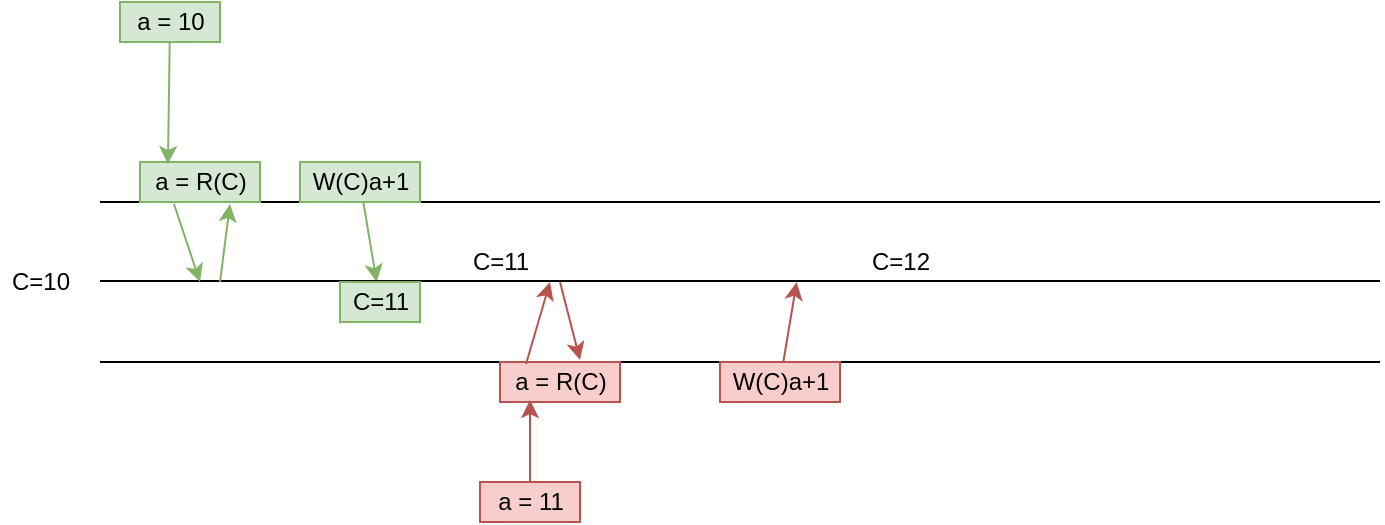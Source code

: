 <mxfile version="15.4.0" type="device" pages="9"><diagram name="serial" id="8IX5G_8DBPJGA0DXuc4j"><mxGraphModel dx="1106" dy="807" grid="1" gridSize="10" guides="1" tooltips="1" connect="1" arrows="1" fold="1" page="1" pageScale="1" pageWidth="850" pageHeight="1100" math="0" shadow="0"><root><mxCell id="twQyC3xHqUiQGVu8jhqt-0"/><mxCell id="twQyC3xHqUiQGVu8jhqt-1" parent="twQyC3xHqUiQGVu8jhqt-0"/><mxCell id="twQyC3xHqUiQGVu8jhqt-2" value="" style="endArrow=none;html=1;" parent="twQyC3xHqUiQGVu8jhqt-1" edge="1"><mxGeometry width="50" height="50" relative="1" as="geometry"><mxPoint x="80" y="160" as="sourcePoint"/><mxPoint x="720" y="160" as="targetPoint"/></mxGeometry></mxCell><mxCell id="twQyC3xHqUiQGVu8jhqt-3" value="" style="endArrow=none;html=1;" parent="twQyC3xHqUiQGVu8jhqt-1" edge="1"><mxGeometry width="50" height="50" relative="1" as="geometry"><mxPoint x="80" y="240" as="sourcePoint"/><mxPoint x="720" y="240" as="targetPoint"/></mxGeometry></mxCell><mxCell id="twQyC3xHqUiQGVu8jhqt-4" value="a = R(C)" style="text;html=1;align=center;verticalAlign=middle;resizable=0;points=[];autosize=1;strokeColor=#82b366;fillColor=#d5e8d4;" parent="twQyC3xHqUiQGVu8jhqt-1" vertex="1"><mxGeometry x="100" y="140" width="60" height="20" as="geometry"/></mxCell><mxCell id="twQyC3xHqUiQGVu8jhqt-5" value="a = R(C)" style="text;html=1;align=center;verticalAlign=middle;resizable=0;points=[];autosize=1;strokeColor=#b85450;fillColor=#f8cecc;" parent="twQyC3xHqUiQGVu8jhqt-1" vertex="1"><mxGeometry x="280" y="240" width="60" height="20" as="geometry"/></mxCell><mxCell id="twQyC3xHqUiQGVu8jhqt-6" style="edgeStyle=none;rounded=0;orthogonalLoop=1;jettySize=auto;html=1;fillColor=#d5e8d4;strokeColor=#82b366;" parent="twQyC3xHqUiQGVu8jhqt-1" source="twQyC3xHqUiQGVu8jhqt-7" target="twQyC3xHqUiQGVu8jhqt-14" edge="1"><mxGeometry relative="1" as="geometry"/></mxCell><mxCell id="twQyC3xHqUiQGVu8jhqt-7" value="W(C)a+1" style="text;html=1;align=center;verticalAlign=middle;resizable=0;points=[];autosize=1;strokeColor=#82b366;fillColor=#d5e8d4;" parent="twQyC3xHqUiQGVu8jhqt-1" vertex="1"><mxGeometry x="180" y="140" width="60" height="20" as="geometry"/></mxCell><mxCell id="twQyC3xHqUiQGVu8jhqt-8" style="edgeStyle=none;rounded=0;orthogonalLoop=1;jettySize=auto;html=1;entryX=0.233;entryY=0.05;entryDx=0;entryDy=0;entryPerimeter=0;fillColor=#d5e8d4;strokeColor=#82b366;" parent="twQyC3xHqUiQGVu8jhqt-1" source="twQyC3xHqUiQGVu8jhqt-9" target="twQyC3xHqUiQGVu8jhqt-4" edge="1"><mxGeometry relative="1" as="geometry"/></mxCell><mxCell id="twQyC3xHqUiQGVu8jhqt-9" value="a = 10" style="text;html=1;align=center;verticalAlign=middle;resizable=0;points=[];autosize=1;strokeColor=#82b366;fillColor=#d5e8d4;" parent="twQyC3xHqUiQGVu8jhqt-1" vertex="1"><mxGeometry x="90" y="60" width="50" height="20" as="geometry"/></mxCell><mxCell id="twQyC3xHqUiQGVu8jhqt-10" style="rounded=0;orthogonalLoop=1;jettySize=auto;html=1;entryX=0.25;entryY=0.95;entryDx=0;entryDy=0;entryPerimeter=0;fillColor=#f8cecc;strokeColor=#b85450;" parent="twQyC3xHqUiQGVu8jhqt-1" source="twQyC3xHqUiQGVu8jhqt-11" target="twQyC3xHqUiQGVu8jhqt-5" edge="1"><mxGeometry relative="1" as="geometry"/></mxCell><mxCell id="twQyC3xHqUiQGVu8jhqt-11" value="a = 11" style="text;html=1;align=center;verticalAlign=middle;resizable=0;points=[];autosize=1;strokeColor=#b85450;fillColor=#f8cecc;" parent="twQyC3xHqUiQGVu8jhqt-1" vertex="1"><mxGeometry x="270" y="300" width="50" height="20" as="geometry"/></mxCell><mxCell id="twQyC3xHqUiQGVu8jhqt-12" value="C=10" style="text;html=1;align=center;verticalAlign=middle;resizable=0;points=[];autosize=1;strokeColor=none;" parent="twQyC3xHqUiQGVu8jhqt-1" vertex="1"><mxGeometry x="30" y="190" width="40" height="20" as="geometry"/></mxCell><mxCell id="twQyC3xHqUiQGVu8jhqt-13" value="" style="endArrow=none;html=1;" parent="twQyC3xHqUiQGVu8jhqt-1" edge="1"><mxGeometry width="50" height="50" relative="1" as="geometry"><mxPoint x="80" y="199.5" as="sourcePoint"/><mxPoint x="720" y="199.5" as="targetPoint"/></mxGeometry></mxCell><mxCell id="twQyC3xHqUiQGVu8jhqt-14" value="C=11" style="text;html=1;align=center;verticalAlign=middle;resizable=0;points=[];autosize=1;strokeColor=#82b366;fillColor=#d5e8d4;" parent="twQyC3xHqUiQGVu8jhqt-1" vertex="1"><mxGeometry x="200" y="200" width="40" height="20" as="geometry"/></mxCell><mxCell id="twQyC3xHqUiQGVu8jhqt-15" style="edgeStyle=none;rounded=0;orthogonalLoop=1;jettySize=auto;html=1;fillColor=#f8cecc;strokeColor=#b85450;" parent="twQyC3xHqUiQGVu8jhqt-1" source="twQyC3xHqUiQGVu8jhqt-16" edge="1"><mxGeometry relative="1" as="geometry"><mxPoint x="428.333" y="200" as="targetPoint"/></mxGeometry></mxCell><mxCell id="twQyC3xHqUiQGVu8jhqt-16" value="W(C)a+1" style="text;html=1;align=center;verticalAlign=middle;resizable=0;points=[];autosize=1;strokeColor=#b85450;fillColor=#f8cecc;" parent="twQyC3xHqUiQGVu8jhqt-1" vertex="1"><mxGeometry x="390" y="240" width="60" height="20" as="geometry"/></mxCell><mxCell id="twQyC3xHqUiQGVu8jhqt-17" value="C=11" style="text;html=1;align=center;verticalAlign=middle;resizable=0;points=[];autosize=1;strokeColor=none;" parent="twQyC3xHqUiQGVu8jhqt-1" vertex="1"><mxGeometry x="260" y="180" width="40" height="20" as="geometry"/></mxCell><mxCell id="twQyC3xHqUiQGVu8jhqt-18" value="C=12" style="text;html=1;align=center;verticalAlign=middle;resizable=0;points=[];autosize=1;strokeColor=none;" parent="twQyC3xHqUiQGVu8jhqt-1" vertex="1"><mxGeometry x="460" y="180" width="40" height="20" as="geometry"/></mxCell><mxCell id="twQyC3xHqUiQGVu8jhqt-19" value="" style="endArrow=classic;html=1;exitX=0.283;exitY=1.05;exitDx=0;exitDy=0;exitPerimeter=0;fillColor=#d5e8d4;strokeColor=#82b366;" parent="twQyC3xHqUiQGVu8jhqt-1" source="twQyC3xHqUiQGVu8jhqt-4" edge="1"><mxGeometry width="50" height="50" relative="1" as="geometry"><mxPoint x="400" y="440" as="sourcePoint"/><mxPoint x="130" y="200" as="targetPoint"/></mxGeometry></mxCell><mxCell id="twQyC3xHqUiQGVu8jhqt-20" value="" style="endArrow=classic;html=1;entryX=0.75;entryY=1.05;entryDx=0;entryDy=0;entryPerimeter=0;fillColor=#d5e8d4;strokeColor=#82b366;" parent="twQyC3xHqUiQGVu8jhqt-1" target="twQyC3xHqUiQGVu8jhqt-4" edge="1"><mxGeometry width="50" height="50" relative="1" as="geometry"><mxPoint x="140" y="200" as="sourcePoint"/><mxPoint x="140" y="210" as="targetPoint"/></mxGeometry></mxCell><mxCell id="twQyC3xHqUiQGVu8jhqt-21" value="" style="endArrow=classic;html=1;exitX=0.217;exitY=0.05;exitDx=0;exitDy=0;exitPerimeter=0;fillColor=#f8cecc;strokeColor=#b85450;" parent="twQyC3xHqUiQGVu8jhqt-1" source="twQyC3xHqUiQGVu8jhqt-5" edge="1"><mxGeometry width="50" height="50" relative="1" as="geometry"><mxPoint x="300" y="210" as="sourcePoint"/><mxPoint x="305" y="200" as="targetPoint"/></mxGeometry></mxCell><mxCell id="twQyC3xHqUiQGVu8jhqt-22" value="" style="endArrow=classic;html=1;entryX=0.667;entryY=-0.05;entryDx=0;entryDy=0;entryPerimeter=0;fillColor=#f8cecc;strokeColor=#b85450;" parent="twQyC3xHqUiQGVu8jhqt-1" target="twQyC3xHqUiQGVu8jhqt-5" edge="1"><mxGeometry width="50" height="50" relative="1" as="geometry"><mxPoint x="310" y="200" as="sourcePoint"/><mxPoint x="290" y="210" as="targetPoint"/></mxGeometry></mxCell></root></mxGraphModel></diagram><diagram id="3nvxcign3vnGnxMe1xkc" name="concorrente"><mxGraphModel dx="1106" dy="807" grid="1" gridSize="10" guides="1" tooltips="1" connect="1" arrows="1" fold="1" page="1" pageScale="1" pageWidth="850" pageHeight="1100" math="0" shadow="0"><root><mxCell id="0"/><mxCell id="1" parent="0"/><mxCell id="9evTFpPm8Xc7Hos436QY-1" value="" style="endArrow=none;html=1;" parent="1" edge="1"><mxGeometry width="50" height="50" relative="1" as="geometry"><mxPoint x="80" y="160" as="sourcePoint"/><mxPoint x="720" y="160" as="targetPoint"/></mxGeometry></mxCell><mxCell id="9evTFpPm8Xc7Hos436QY-2" value="" style="endArrow=none;html=1;" parent="1" edge="1"><mxGeometry width="50" height="50" relative="1" as="geometry"><mxPoint x="80" y="240" as="sourcePoint"/><mxPoint x="720" y="240" as="targetPoint"/></mxGeometry></mxCell><mxCell id="9evTFpPm8Xc7Hos436QY-3" value="a = R(C)" style="text;html=1;align=center;verticalAlign=middle;resizable=0;points=[];autosize=1;strokeColor=#82b366;fillColor=#d5e8d4;" parent="1" vertex="1"><mxGeometry x="100" y="140" width="60" height="20" as="geometry"/></mxCell><mxCell id="9evTFpPm8Xc7Hos436QY-5" value="a = R(C)" style="text;html=1;align=center;verticalAlign=middle;resizable=0;points=[];autosize=1;strokeColor=#b85450;fillColor=#f8cecc;" parent="1" vertex="1"><mxGeometry x="130" y="240" width="60" height="20" as="geometry"/></mxCell><mxCell id="9evTFpPm8Xc7Hos436QY-20" style="edgeStyle=none;rounded=0;orthogonalLoop=1;jettySize=auto;html=1;fillColor=#d5e8d4;strokeColor=#82b366;" parent="1" source="9evTFpPm8Xc7Hos436QY-6" target="9evTFpPm8Xc7Hos436QY-13" edge="1"><mxGeometry relative="1" as="geometry"/></mxCell><mxCell id="9evTFpPm8Xc7Hos436QY-6" value="W(C)a+1" style="text;html=1;align=center;verticalAlign=middle;resizable=0;points=[];autosize=1;strokeColor=#82b366;fillColor=#d5e8d4;" parent="1" vertex="1"><mxGeometry x="180" y="140" width="60" height="20" as="geometry"/></mxCell><mxCell id="9evTFpPm8Xc7Hos436QY-25" style="edgeStyle=none;rounded=0;orthogonalLoop=1;jettySize=auto;html=1;entryX=0.233;entryY=0.05;entryDx=0;entryDy=0;entryPerimeter=0;fillColor=#d5e8d4;strokeColor=#82b366;" parent="1" source="9evTFpPm8Xc7Hos436QY-8" target="9evTFpPm8Xc7Hos436QY-3" edge="1"><mxGeometry relative="1" as="geometry"/></mxCell><mxCell id="9evTFpPm8Xc7Hos436QY-8" value="a = 10" style="text;html=1;align=center;verticalAlign=middle;resizable=0;points=[];autosize=1;strokeColor=#82b366;fillColor=#d5e8d4;" parent="1" vertex="1"><mxGeometry x="90" y="60" width="50" height="20" as="geometry"/></mxCell><mxCell id="9evTFpPm8Xc7Hos436QY-10" style="rounded=0;orthogonalLoop=1;jettySize=auto;html=1;entryX=0.25;entryY=0.95;entryDx=0;entryDy=0;entryPerimeter=0;fillColor=#f8cecc;strokeColor=#b85450;" parent="1" source="9evTFpPm8Xc7Hos436QY-9" target="9evTFpPm8Xc7Hos436QY-5" edge="1"><mxGeometry relative="1" as="geometry"/></mxCell><mxCell id="9evTFpPm8Xc7Hos436QY-9" value="a = 10" style="text;html=1;align=center;verticalAlign=middle;resizable=0;points=[];autosize=1;strokeColor=#b85450;fillColor=#f8cecc;" parent="1" vertex="1"><mxGeometry x="120" y="300" width="50" height="20" as="geometry"/></mxCell><mxCell id="9evTFpPm8Xc7Hos436QY-11" value="C=10" style="text;html=1;align=center;verticalAlign=middle;resizable=0;points=[];autosize=1;strokeColor=none;" parent="1" vertex="1"><mxGeometry x="30" y="190" width="40" height="20" as="geometry"/></mxCell><mxCell id="9evTFpPm8Xc7Hos436QY-12" value="" style="endArrow=none;html=1;" parent="1" edge="1"><mxGeometry width="50" height="50" relative="1" as="geometry"><mxPoint x="80" y="199.5" as="sourcePoint"/><mxPoint x="720" y="199.5" as="targetPoint"/></mxGeometry></mxCell><mxCell id="9evTFpPm8Xc7Hos436QY-13" value="C=11" style="text;html=1;align=center;verticalAlign=middle;resizable=0;points=[];autosize=1;strokeColor=#b85450;fillColor=#f8cecc;" parent="1" vertex="1"><mxGeometry x="200" y="200" width="40" height="20" as="geometry"/></mxCell><mxCell id="9evTFpPm8Xc7Hos436QY-21" style="edgeStyle=none;rounded=0;orthogonalLoop=1;jettySize=auto;html=1;fillColor=#f8cecc;strokeColor=#b85450;" parent="1" source="9evTFpPm8Xc7Hos436QY-14" target="9evTFpPm8Xc7Hos436QY-15" edge="1"><mxGeometry relative="1" as="geometry"/></mxCell><mxCell id="9evTFpPm8Xc7Hos436QY-14" value="W(C)a+1" style="text;html=1;align=center;verticalAlign=middle;resizable=0;points=[];autosize=1;strokeColor=#b85450;fillColor=#f8cecc;" parent="1" vertex="1"><mxGeometry x="240" y="240" width="60" height="20" as="geometry"/></mxCell><mxCell id="9evTFpPm8Xc7Hos436QY-15" value="C=11" style="text;html=1;align=center;verticalAlign=middle;resizable=0;points=[];autosize=1;strokeColor=#b85450;fillColor=#f8cecc;" parent="1" vertex="1"><mxGeometry x="260" y="180" width="40" height="20" as="geometry"/></mxCell><mxCell id="9evTFpPm8Xc7Hos436QY-16" value="C=11" style="text;html=1;align=center;verticalAlign=middle;resizable=0;points=[];autosize=1;strokeColor=none;" parent="1" vertex="1"><mxGeometry x="385" y="180" width="40" height="20" as="geometry"/></mxCell><mxCell id="9evTFpPm8Xc7Hos436QY-17" value="" style="endArrow=classic;html=1;exitX=0.283;exitY=1.05;exitDx=0;exitDy=0;exitPerimeter=0;fillColor=#d5e8d4;strokeColor=#82b366;" parent="1" source="9evTFpPm8Xc7Hos436QY-3" edge="1"><mxGeometry width="50" height="50" relative="1" as="geometry"><mxPoint x="400" y="440" as="sourcePoint"/><mxPoint x="130" y="200" as="targetPoint"/></mxGeometry></mxCell><mxCell id="9evTFpPm8Xc7Hos436QY-18" value="" style="endArrow=classic;html=1;entryX=0.75;entryY=1.05;entryDx=0;entryDy=0;entryPerimeter=0;fillColor=#d5e8d4;strokeColor=#82b366;" parent="1" target="9evTFpPm8Xc7Hos436QY-3" edge="1"><mxGeometry width="50" height="50" relative="1" as="geometry"><mxPoint x="140" y="200" as="sourcePoint"/><mxPoint x="140" y="210" as="targetPoint"/></mxGeometry></mxCell><mxCell id="9evTFpPm8Xc7Hos436QY-22" value="" style="endArrow=classic;html=1;exitX=0.217;exitY=0.05;exitDx=0;exitDy=0;exitPerimeter=0;fillColor=#f8cecc;strokeColor=#b85450;" parent="1" source="9evTFpPm8Xc7Hos436QY-5" edge="1"><mxGeometry width="50" height="50" relative="1" as="geometry"><mxPoint x="150" y="210" as="sourcePoint"/><mxPoint x="155" y="200" as="targetPoint"/></mxGeometry></mxCell><mxCell id="9evTFpPm8Xc7Hos436QY-23" value="" style="endArrow=classic;html=1;entryX=0.667;entryY=-0.05;entryDx=0;entryDy=0;entryPerimeter=0;fillColor=#f8cecc;strokeColor=#b85450;" parent="1" target="9evTFpPm8Xc7Hos436QY-5" edge="1"><mxGeometry width="50" height="50" relative="1" as="geometry"><mxPoint x="160" y="200" as="sourcePoint"/><mxPoint x="140" y="210" as="targetPoint"/></mxGeometry></mxCell></root></mxGraphModel></diagram><diagram id="0Z5v36ycIcstiojCOWSC" name="suspended"><mxGraphModel dx="1106" dy="807" grid="1" gridSize="10" guides="1" tooltips="1" connect="1" arrows="1" fold="1" page="1" pageScale="1" pageWidth="850" pageHeight="1100" math="0" shadow="0"><root><mxCell id="EbIkIAvtbHsBRZmodGkU-0"/><mxCell id="EbIkIAvtbHsBRZmodGkU-1" parent="EbIkIAvtbHsBRZmodGkU-0"/><mxCell id="CQElJOLWbvMdotL21qcS-0" value="" style="endArrow=none;html=1;" parent="EbIkIAvtbHsBRZmodGkU-1" edge="1"><mxGeometry width="50" height="50" relative="1" as="geometry"><mxPoint x="90" y="189.5" as="sourcePoint"/><mxPoint x="360" y="190" as="targetPoint"/></mxGeometry></mxCell><mxCell id="CQElJOLWbvMdotL21qcS-1" value="T2" style="text;html=1;align=center;verticalAlign=middle;resizable=0;points=[];autosize=1;strokeColor=none;" parent="EbIkIAvtbHsBRZmodGkU-1" vertex="1"><mxGeometry x="50" y="180" width="30" height="20" as="geometry"/></mxCell><mxCell id="CQElJOLWbvMdotL21qcS-2" value="W(b)v" style="text;html=1;align=center;verticalAlign=middle;resizable=0;points=[];autosize=1;strokeColor=none;" parent="EbIkIAvtbHsBRZmodGkU-1" vertex="1"><mxGeometry x="140" y="190" width="50" height="20" as="geometry"/></mxCell><mxCell id="CQElJOLWbvMdotL21qcS-3" value="" style="endArrow=none;html=1;" parent="EbIkIAvtbHsBRZmodGkU-1" edge="1"><mxGeometry width="50" height="50" relative="1" as="geometry"><mxPoint x="120" y="140" as="sourcePoint"/><mxPoint x="220" y="140" as="targetPoint"/></mxGeometry></mxCell><mxCell id="CQElJOLWbvMdotL21qcS-4" value="T1" style="text;html=1;align=center;verticalAlign=middle;resizable=0;points=[];autosize=1;strokeColor=none;" parent="EbIkIAvtbHsBRZmodGkU-1" vertex="1"><mxGeometry x="50" y="130" width="30" height="20" as="geometry"/></mxCell><mxCell id="CQElJOLWbvMdotL21qcS-5" value="R(b)v" style="text;html=1;align=center;verticalAlign=middle;resizable=0;points=[];autosize=1;strokeColor=none;" parent="EbIkIAvtbHsBRZmodGkU-1" vertex="1"><mxGeometry x="180" y="120" width="40" height="20" as="geometry"/></mxCell><mxCell id="CQElJOLWbvMdotL21qcS-7" value="" style="endArrow=none;html=1;dashed=1;" parent="EbIkIAvtbHsBRZmodGkU-1" edge="1"><mxGeometry width="50" height="50" relative="1" as="geometry"><mxPoint x="220" y="139.5" as="sourcePoint"/><mxPoint x="360" y="140" as="targetPoint"/></mxGeometry></mxCell><mxCell id="CQElJOLWbvMdotL21qcS-8" value="" style="endArrow=none;html=1;" parent="EbIkIAvtbHsBRZmodGkU-1" edge="1"><mxGeometry width="50" height="50" relative="1" as="geometry"><mxPoint x="360" y="139.5" as="sourcePoint"/><mxPoint x="490" y="140" as="targetPoint"/></mxGeometry></mxCell><mxCell id="CQElJOLWbvMdotL21qcS-10" style="rounded=0;orthogonalLoop=1;jettySize=auto;html=1;" parent="EbIkIAvtbHsBRZmodGkU-1" source="CQElJOLWbvMdotL21qcS-9" edge="1"><mxGeometry relative="1" as="geometry"><mxPoint x="220" y="140" as="targetPoint"/></mxGeometry></mxCell><mxCell id="CQElJOLWbvMdotL21qcS-9" value="Suspend" style="text;html=1;align=center;verticalAlign=middle;resizable=0;points=[];autosize=1;strokeColor=none;" parent="EbIkIAvtbHsBRZmodGkU-1" vertex="1"><mxGeometry x="240" y="80" width="60" height="20" as="geometry"/></mxCell><mxCell id="CQElJOLWbvMdotL21qcS-12" style="edgeStyle=none;rounded=0;orthogonalLoop=1;jettySize=auto;html=1;" parent="EbIkIAvtbHsBRZmodGkU-1" source="CQElJOLWbvMdotL21qcS-11" edge="1"><mxGeometry relative="1" as="geometry"><mxPoint x="360" y="190" as="targetPoint"/></mxGeometry></mxCell><mxCell id="CQElJOLWbvMdotL21qcS-11" value="Commit" style="text;html=1;align=center;verticalAlign=middle;resizable=0;points=[];autosize=1;strokeColor=none;" parent="EbIkIAvtbHsBRZmodGkU-1" vertex="1"><mxGeometry x="330" y="220" width="60" height="20" as="geometry"/></mxCell><mxCell id="CQElJOLWbvMdotL21qcS-14" style="edgeStyle=none;rounded=0;orthogonalLoop=1;jettySize=auto;html=1;" parent="EbIkIAvtbHsBRZmodGkU-1" source="CQElJOLWbvMdotL21qcS-13" edge="1"><mxGeometry relative="1" as="geometry"><mxPoint x="361" y="140" as="targetPoint"/></mxGeometry></mxCell><mxCell id="CQElJOLWbvMdotL21qcS-13" value="Resume" style="text;html=1;align=center;verticalAlign=middle;resizable=0;points=[];autosize=1;strokeColor=none;" parent="EbIkIAvtbHsBRZmodGkU-1" vertex="1"><mxGeometry x="331" y="80" width="60" height="20" as="geometry"/></mxCell><mxCell id="CQElJOLWbvMdotL21qcS-16" style="edgeStyle=none;rounded=0;orthogonalLoop=1;jettySize=auto;html=1;" parent="EbIkIAvtbHsBRZmodGkU-1" source="CQElJOLWbvMdotL21qcS-15" edge="1"><mxGeometry relative="1" as="geometry"><mxPoint x="480" y="140" as="targetPoint"/></mxGeometry></mxCell><mxCell id="CQElJOLWbvMdotL21qcS-15" value="Commit" style="text;html=1;align=center;verticalAlign=middle;resizable=0;points=[];autosize=1;strokeColor=none;" parent="EbIkIAvtbHsBRZmodGkU-1" vertex="1"><mxGeometry x="440" y="80" width="60" height="20" as="geometry"/></mxCell><mxCell id="CQElJOLWbvMdotL21qcS-17" value="" style="endArrow=none;html=1;" parent="EbIkIAvtbHsBRZmodGkU-1" edge="1"><mxGeometry width="50" height="50" relative="1" as="geometry"><mxPoint x="90" y="429.5" as="sourcePoint"/><mxPoint x="360" y="430" as="targetPoint"/></mxGeometry></mxCell><mxCell id="CQElJOLWbvMdotL21qcS-18" value="T2" style="text;html=1;align=center;verticalAlign=middle;resizable=0;points=[];autosize=1;strokeColor=none;" parent="EbIkIAvtbHsBRZmodGkU-1" vertex="1"><mxGeometry x="50" y="420" width="30" height="20" as="geometry"/></mxCell><mxCell id="CQElJOLWbvMdotL21qcS-19" value="W(b)v" style="text;html=1;align=center;verticalAlign=middle;resizable=0;points=[];autosize=1;strokeColor=none;" parent="EbIkIAvtbHsBRZmodGkU-1" vertex="1"><mxGeometry x="140" y="430" width="50" height="20" as="geometry"/></mxCell><mxCell id="CQElJOLWbvMdotL21qcS-20" value="" style="endArrow=none;html=1;" parent="EbIkIAvtbHsBRZmodGkU-1" edge="1"><mxGeometry width="50" height="50" relative="1" as="geometry"><mxPoint x="120" y="380" as="sourcePoint"/><mxPoint x="220" y="380" as="targetPoint"/></mxGeometry></mxCell><mxCell id="CQElJOLWbvMdotL21qcS-21" value="T1" style="text;html=1;align=center;verticalAlign=middle;resizable=0;points=[];autosize=1;strokeColor=none;" parent="EbIkIAvtbHsBRZmodGkU-1" vertex="1"><mxGeometry x="50" y="370" width="30" height="20" as="geometry"/></mxCell><mxCell id="CQElJOLWbvMdotL21qcS-22" value="R(b)v" style="text;html=1;align=center;verticalAlign=middle;resizable=0;points=[];autosize=1;strokeColor=none;" parent="EbIkIAvtbHsBRZmodGkU-1" vertex="1"><mxGeometry x="180" y="360" width="40" height="20" as="geometry"/></mxCell><mxCell id="CQElJOLWbvMdotL21qcS-23" value="" style="endArrow=none;html=1;dashed=1;" parent="EbIkIAvtbHsBRZmodGkU-1" edge="1"><mxGeometry width="50" height="50" relative="1" as="geometry"><mxPoint x="220" y="379.5" as="sourcePoint"/><mxPoint x="360" y="380" as="targetPoint"/></mxGeometry></mxCell><mxCell id="CQElJOLWbvMdotL21qcS-25" style="rounded=0;orthogonalLoop=1;jettySize=auto;html=1;" parent="EbIkIAvtbHsBRZmodGkU-1" source="CQElJOLWbvMdotL21qcS-26" edge="1"><mxGeometry relative="1" as="geometry"><mxPoint x="220" y="380" as="targetPoint"/></mxGeometry></mxCell><mxCell id="CQElJOLWbvMdotL21qcS-26" value="Suspend" style="text;html=1;align=center;verticalAlign=middle;resizable=0;points=[];autosize=1;strokeColor=none;" parent="EbIkIAvtbHsBRZmodGkU-1" vertex="1"><mxGeometry x="240" y="320" width="60" height="20" as="geometry"/></mxCell><mxCell id="CQElJOLWbvMdotL21qcS-27" style="edgeStyle=none;rounded=0;orthogonalLoop=1;jettySize=auto;html=1;" parent="EbIkIAvtbHsBRZmodGkU-1" source="CQElJOLWbvMdotL21qcS-28" edge="1"><mxGeometry relative="1" as="geometry"><mxPoint x="360" y="430" as="targetPoint"/></mxGeometry></mxCell><mxCell id="CQElJOLWbvMdotL21qcS-28" value="Abort" style="text;html=1;align=center;verticalAlign=middle;resizable=0;points=[];autosize=1;strokeColor=none;" parent="EbIkIAvtbHsBRZmodGkU-1" vertex="1"><mxGeometry x="340" y="460" width="40" height="20" as="geometry"/></mxCell><mxCell id="CQElJOLWbvMdotL21qcS-29" style="edgeStyle=none;rounded=0;orthogonalLoop=1;jettySize=auto;html=1;" parent="EbIkIAvtbHsBRZmodGkU-1" source="CQElJOLWbvMdotL21qcS-30" edge="1"><mxGeometry relative="1" as="geometry"><mxPoint x="361" y="380" as="targetPoint"/></mxGeometry></mxCell><mxCell id="CQElJOLWbvMdotL21qcS-30" value="Abort" style="text;html=1;align=center;verticalAlign=middle;resizable=0;points=[];autosize=1;strokeColor=none;" parent="EbIkIAvtbHsBRZmodGkU-1" vertex="1"><mxGeometry x="341" y="320" width="40" height="20" as="geometry"/></mxCell></root></mxGraphModel></diagram><diagram name="cascata" id="tYmVIcwzrxxEjlPYYr7a"><mxGraphModel dx="1106" dy="807" grid="1" gridSize="10" guides="1" tooltips="1" connect="1" arrows="1" fold="1" page="1" pageScale="1" pageWidth="850" pageHeight="1100" math="0" shadow="0"><root><mxCell id="G17GmHlXYV4XhXuiiqHX-0"/><mxCell id="G17GmHlXYV4XhXuiiqHX-1" parent="G17GmHlXYV4XhXuiiqHX-0"/><mxCell id="G17GmHlXYV4XhXuiiqHX-2" value="" style="endArrow=none;html=1;" parent="G17GmHlXYV4XhXuiiqHX-1" edge="1"><mxGeometry width="50" height="50" relative="1" as="geometry"><mxPoint x="90" y="189.5" as="sourcePoint"/><mxPoint x="360" y="190" as="targetPoint"/></mxGeometry></mxCell><mxCell id="G17GmHlXYV4XhXuiiqHX-3" value="T2" style="text;html=1;align=center;verticalAlign=middle;resizable=0;points=[];autosize=1;strokeColor=none;" parent="G17GmHlXYV4XhXuiiqHX-1" vertex="1"><mxGeometry x="50" y="180" width="30" height="20" as="geometry"/></mxCell><mxCell id="G17GmHlXYV4XhXuiiqHX-4" value="W(b)v" style="text;html=1;align=center;verticalAlign=middle;resizable=0;points=[];autosize=1;strokeColor=none;" parent="G17GmHlXYV4XhXuiiqHX-1" vertex="1"><mxGeometry x="140" y="190" width="50" height="20" as="geometry"/></mxCell><mxCell id="G17GmHlXYV4XhXuiiqHX-5" value="" style="endArrow=none;html=1;" parent="G17GmHlXYV4XhXuiiqHX-1" edge="1"><mxGeometry width="50" height="50" relative="1" as="geometry"><mxPoint x="120" y="140" as="sourcePoint"/><mxPoint x="220" y="140" as="targetPoint"/></mxGeometry></mxCell><mxCell id="G17GmHlXYV4XhXuiiqHX-6" value="T2" style="text;html=1;align=center;verticalAlign=middle;resizable=0;points=[];autosize=1;strokeColor=none;" parent="G17GmHlXYV4XhXuiiqHX-1" vertex="1"><mxGeometry x="50" y="130" width="30" height="20" as="geometry"/></mxCell><mxCell id="G17GmHlXYV4XhXuiiqHX-7" value="R(b)v" style="text;html=1;align=center;verticalAlign=middle;resizable=0;points=[];autosize=1;strokeColor=none;" parent="G17GmHlXYV4XhXuiiqHX-1" vertex="1"><mxGeometry x="180" y="120" width="40" height="20" as="geometry"/></mxCell><mxCell id="G17GmHlXYV4XhXuiiqHX-8" value="" style="endArrow=none;html=1;dashed=1;" parent="G17GmHlXYV4XhXuiiqHX-1" edge="1"><mxGeometry width="50" height="50" relative="1" as="geometry"><mxPoint x="220" y="139.5" as="sourcePoint"/><mxPoint x="360" y="140" as="targetPoint"/></mxGeometry></mxCell><mxCell id="G17GmHlXYV4XhXuiiqHX-9" value="" style="endArrow=none;html=1;" parent="G17GmHlXYV4XhXuiiqHX-1" edge="1"><mxGeometry width="50" height="50" relative="1" as="geometry"><mxPoint x="360" y="139.5" as="sourcePoint"/><mxPoint x="490" y="140" as="targetPoint"/></mxGeometry></mxCell><mxCell id="G17GmHlXYV4XhXuiiqHX-10" style="rounded=0;orthogonalLoop=1;jettySize=auto;html=1;" parent="G17GmHlXYV4XhXuiiqHX-1" source="G17GmHlXYV4XhXuiiqHX-11" edge="1"><mxGeometry relative="1" as="geometry"><mxPoint x="220" y="140" as="targetPoint"/></mxGeometry></mxCell><mxCell id="G17GmHlXYV4XhXuiiqHX-11" value="Suspend" style="text;html=1;align=center;verticalAlign=middle;resizable=0;points=[];autosize=1;strokeColor=none;" parent="G17GmHlXYV4XhXuiiqHX-1" vertex="1"><mxGeometry x="240" y="80" width="60" height="20" as="geometry"/></mxCell><mxCell id="G17GmHlXYV4XhXuiiqHX-12" style="edgeStyle=none;rounded=0;orthogonalLoop=1;jettySize=auto;html=1;" parent="G17GmHlXYV4XhXuiiqHX-1" source="G17GmHlXYV4XhXuiiqHX-13" edge="1"><mxGeometry relative="1" as="geometry"><mxPoint x="360" y="190" as="targetPoint"/></mxGeometry></mxCell><mxCell id="G17GmHlXYV4XhXuiiqHX-13" value="Commit" style="text;html=1;align=center;verticalAlign=middle;resizable=0;points=[];autosize=1;strokeColor=none;" parent="G17GmHlXYV4XhXuiiqHX-1" vertex="1"><mxGeometry x="330" y="220" width="60" height="20" as="geometry"/></mxCell><mxCell id="G17GmHlXYV4XhXuiiqHX-14" style="edgeStyle=none;rounded=0;orthogonalLoop=1;jettySize=auto;html=1;" parent="G17GmHlXYV4XhXuiiqHX-1" source="G17GmHlXYV4XhXuiiqHX-15" edge="1"><mxGeometry relative="1" as="geometry"><mxPoint x="360" y="140" as="targetPoint"/></mxGeometry></mxCell><mxCell id="G17GmHlXYV4XhXuiiqHX-15" value="Resume" style="text;html=1;align=center;verticalAlign=middle;resizable=0;points=[];autosize=1;strokeColor=none;" parent="G17GmHlXYV4XhXuiiqHX-1" vertex="1"><mxGeometry x="330" y="80" width="60" height="20" as="geometry"/></mxCell><mxCell id="G17GmHlXYV4XhXuiiqHX-16" style="edgeStyle=none;rounded=0;orthogonalLoop=1;jettySize=auto;html=1;" parent="G17GmHlXYV4XhXuiiqHX-1" source="G17GmHlXYV4XhXuiiqHX-17" edge="1"><mxGeometry relative="1" as="geometry"><mxPoint x="490" y="140" as="targetPoint"/></mxGeometry></mxCell><mxCell id="G17GmHlXYV4XhXuiiqHX-17" value="Commit" style="text;html=1;align=center;verticalAlign=middle;resizable=0;points=[];autosize=1;strokeColor=none;" parent="G17GmHlXYV4XhXuiiqHX-1" vertex="1"><mxGeometry x="450" y="80" width="60" height="20" as="geometry"/></mxCell><mxCell id="G17GmHlXYV4XhXuiiqHX-18" value="" style="endArrow=none;html=1;" parent="G17GmHlXYV4XhXuiiqHX-1" edge="1"><mxGeometry width="50" height="50" relative="1" as="geometry"><mxPoint x="170" y="429" as="sourcePoint"/><mxPoint x="320" y="430" as="targetPoint"/></mxGeometry></mxCell><mxCell id="G17GmHlXYV4XhXuiiqHX-19" value="T2" style="text;html=1;align=center;verticalAlign=middle;resizable=0;points=[];autosize=1;strokeColor=none;" parent="G17GmHlXYV4XhXuiiqHX-1" vertex="1"><mxGeometry x="50" y="420" width="30" height="20" as="geometry"/></mxCell><mxCell id="G17GmHlXYV4XhXuiiqHX-20" value="W(b)" style="text;html=1;align=center;verticalAlign=middle;resizable=0;points=[];autosize=1;strokeColor=none;" parent="G17GmHlXYV4XhXuiiqHX-1" vertex="1"><mxGeometry x="185" y="430" width="40" height="20" as="geometry"/></mxCell><mxCell id="G17GmHlXYV4XhXuiiqHX-21" value="" style="endArrow=none;html=1;" parent="G17GmHlXYV4XhXuiiqHX-1" edge="1"><mxGeometry width="50" height="50" relative="1" as="geometry"><mxPoint x="120" y="380" as="sourcePoint"/><mxPoint x="240" y="380" as="targetPoint"/></mxGeometry></mxCell><mxCell id="G17GmHlXYV4XhXuiiqHX-22" value="T1" style="text;html=1;align=center;verticalAlign=middle;resizable=0;points=[];autosize=1;strokeColor=none;" parent="G17GmHlXYV4XhXuiiqHX-1" vertex="1"><mxGeometry x="50" y="370" width="30" height="20" as="geometry"/></mxCell><mxCell id="G17GmHlXYV4XhXuiiqHX-23" value="R(b)" style="text;html=1;align=center;verticalAlign=middle;resizable=0;points=[];autosize=1;strokeColor=none;" parent="G17GmHlXYV4XhXuiiqHX-1" vertex="1"><mxGeometry x="210" y="360" width="40" height="20" as="geometry"/></mxCell><mxCell id="G17GmHlXYV4XhXuiiqHX-24" value="" style="endArrow=none;html=1;dashed=1;" parent="G17GmHlXYV4XhXuiiqHX-1" edge="1"><mxGeometry width="50" height="50" relative="1" as="geometry"><mxPoint x="220" y="379.5" as="sourcePoint"/><mxPoint x="660" y="380" as="targetPoint"/></mxGeometry></mxCell><mxCell id="G17GmHlXYV4XhXuiiqHX-25" style="rounded=0;orthogonalLoop=1;jettySize=auto;html=1;" parent="G17GmHlXYV4XhXuiiqHX-1" source="G17GmHlXYV4XhXuiiqHX-26" edge="1"><mxGeometry relative="1" as="geometry"><mxPoint x="240" y="380" as="targetPoint"/></mxGeometry></mxCell><mxCell id="MuRN-A_dn2DaFZwVD07f-0" style="rounded=0;orthogonalLoop=1;jettySize=auto;html=1;entryX=0.725;entryY=1;entryDx=0;entryDy=0;entryPerimeter=0;" edge="1" parent="G17GmHlXYV4XhXuiiqHX-1" source="G17GmHlXYV4XhXuiiqHX-26" target="vnjQ4nOKGjZgweS5QfUy-0"><mxGeometry relative="1" as="geometry"/></mxCell><mxCell id="MuRN-A_dn2DaFZwVD07f-1" style="edgeStyle=none;rounded=0;orthogonalLoop=1;jettySize=auto;html=1;entryX=0.925;entryY=1.1;entryDx=0;entryDy=0;entryPerimeter=0;" edge="1" parent="G17GmHlXYV4XhXuiiqHX-1" source="G17GmHlXYV4XhXuiiqHX-26" target="vnjQ4nOKGjZgweS5QfUy-4"><mxGeometry relative="1" as="geometry"/></mxCell><mxCell id="G17GmHlXYV4XhXuiiqHX-26" value="Suspend" style="text;html=1;align=center;verticalAlign=middle;resizable=0;points=[];autosize=1;strokeColor=none;" parent="G17GmHlXYV4XhXuiiqHX-1" vertex="1"><mxGeometry x="325" y="320" width="60" height="20" as="geometry"/></mxCell><mxCell id="G17GmHlXYV4XhXuiiqHX-29" style="edgeStyle=none;rounded=0;orthogonalLoop=1;jettySize=auto;html=1;" parent="G17GmHlXYV4XhXuiiqHX-1" source="G17GmHlXYV4XhXuiiqHX-30" edge="1"><mxGeometry relative="1" as="geometry"><mxPoint x="660" y="380" as="targetPoint"/></mxGeometry></mxCell><mxCell id="z0AVykue_jidOaC_CV1E-3" style="edgeStyle=none;rounded=0;orthogonalLoop=1;jettySize=auto;html=1;" parent="G17GmHlXYV4XhXuiiqHX-1" source="G17GmHlXYV4XhXuiiqHX-30" edge="1"><mxGeometry relative="1" as="geometry"><mxPoint x="660" y="430" as="targetPoint"/></mxGeometry></mxCell><mxCell id="z0AVykue_jidOaC_CV1E-4" style="edgeStyle=none;rounded=0;orthogonalLoop=1;jettySize=auto;html=1;" parent="G17GmHlXYV4XhXuiiqHX-1" source="G17GmHlXYV4XhXuiiqHX-30" edge="1"><mxGeometry relative="1" as="geometry"><mxPoint x="660" y="490" as="targetPoint"/></mxGeometry></mxCell><mxCell id="G17GmHlXYV4XhXuiiqHX-30" value="Abort" style="text;html=1;align=center;verticalAlign=middle;resizable=0;points=[];autosize=1;strokeColor=none;" parent="G17GmHlXYV4XhXuiiqHX-1" vertex="1"><mxGeometry x="690" y="320" width="40" height="20" as="geometry"/></mxCell><mxCell id="G17GmHlXYV4XhXuiiqHX-31" value="" style="endArrow=none;html=1;dashed=1;" parent="G17GmHlXYV4XhXuiiqHX-1" edge="1"><mxGeometry width="50" height="50" relative="1" as="geometry"><mxPoint x="310" y="429" as="sourcePoint"/><mxPoint x="660" y="430" as="targetPoint"/></mxGeometry></mxCell><mxCell id="vnjQ4nOKGjZgweS5QfUy-0" value="R(c)" style="text;html=1;align=center;verticalAlign=middle;resizable=0;points=[];autosize=1;strokeColor=none;" parent="G17GmHlXYV4XhXuiiqHX-1" vertex="1"><mxGeometry x="290" y="410" width="40" height="20" as="geometry"/></mxCell><mxCell id="vnjQ4nOKGjZgweS5QfUy-1" value="" style="endArrow=none;html=1;" parent="G17GmHlXYV4XhXuiiqHX-1" edge="1"><mxGeometry width="50" height="50" relative="1" as="geometry"><mxPoint x="215" y="489" as="sourcePoint"/><mxPoint x="365" y="490" as="targetPoint"/></mxGeometry></mxCell><mxCell id="vnjQ4nOKGjZgweS5QfUy-2" value="W(c)" style="text;html=1;align=center;verticalAlign=middle;resizable=0;points=[];autosize=1;strokeColor=none;" parent="G17GmHlXYV4XhXuiiqHX-1" vertex="1"><mxGeometry x="230" y="490" width="40" height="20" as="geometry"/></mxCell><mxCell id="vnjQ4nOKGjZgweS5QfUy-3" value="" style="endArrow=none;html=1;dashed=1;" parent="G17GmHlXYV4XhXuiiqHX-1" edge="1"><mxGeometry width="50" height="50" relative="1" as="geometry"><mxPoint x="355" y="489" as="sourcePoint"/><mxPoint x="660" y="490" as="targetPoint"/></mxGeometry></mxCell><mxCell id="vnjQ4nOKGjZgweS5QfUy-4" value="R(d)" style="text;html=1;align=center;verticalAlign=middle;resizable=0;points=[];autosize=1;strokeColor=none;" parent="G17GmHlXYV4XhXuiiqHX-1" vertex="1"><mxGeometry x="335" y="470" width="40" height="20" as="geometry"/></mxCell><mxCell id="vnjQ4nOKGjZgweS5QfUy-5" value="" style="endArrow=none;html=1;" parent="G17GmHlXYV4XhXuiiqHX-1" edge="1"><mxGeometry width="50" height="50" relative="1" as="geometry"><mxPoint x="420" y="599" as="sourcePoint"/><mxPoint x="660" y="600" as="targetPoint"/></mxGeometry></mxCell><mxCell id="vnjQ4nOKGjZgweS5QfUy-6" value="W(y)" style="text;html=1;align=center;verticalAlign=middle;resizable=0;points=[];autosize=1;strokeColor=none;" parent="G17GmHlXYV4XhXuiiqHX-1" vertex="1"><mxGeometry x="435" y="600" width="40" height="20" as="geometry"/></mxCell><mxCell id="vnjQ4nOKGjZgweS5QfUy-8" value="R(x)" style="text;html=1;align=center;verticalAlign=middle;resizable=0;points=[];autosize=1;strokeColor=none;" parent="G17GmHlXYV4XhXuiiqHX-1" vertex="1"><mxGeometry x="540" y="580" width="40" height="20" as="geometry"/></mxCell><mxCell id="vnjQ4nOKGjZgweS5QfUy-9" value="..." style="text;html=1;align=center;verticalAlign=middle;resizable=0;points=[];autosize=1;strokeColor=none;" parent="G17GmHlXYV4XhXuiiqHX-1" vertex="1"><mxGeometry x="375" y="540" width="30" height="20" as="geometry"/></mxCell><mxCell id="z0AVykue_jidOaC_CV1E-2" style="edgeStyle=none;rounded=0;orthogonalLoop=1;jettySize=auto;html=1;" parent="G17GmHlXYV4XhXuiiqHX-1" source="z0AVykue_jidOaC_CV1E-1" edge="1"><mxGeometry relative="1" as="geometry"><mxPoint x="660" y="600" as="targetPoint"/></mxGeometry></mxCell><mxCell id="z0AVykue_jidOaC_CV1E-1" value="Abort" style="text;html=1;align=center;verticalAlign=middle;resizable=0;points=[];autosize=1;strokeColor=none;" parent="G17GmHlXYV4XhXuiiqHX-1" vertex="1"><mxGeometry x="640" y="640" width="40" height="20" as="geometry"/></mxCell></root></mxGraphModel></diagram><diagram name="suspended2" id="sXCmdT55yfwSkXEJ0pN4"><mxGraphModel dx="1106" dy="807" grid="1" gridSize="10" guides="1" tooltips="1" connect="1" arrows="1" fold="1" page="1" pageScale="1" pageWidth="850" pageHeight="1100" math="0" shadow="0"><root><mxCell id="mAEO9xQFiVNNJYW3DXGb-0"/><mxCell id="mAEO9xQFiVNNJYW3DXGb-1" parent="mAEO9xQFiVNNJYW3DXGb-0"/><mxCell id="mAEO9xQFiVNNJYW3DXGb-2" value="" style="endArrow=none;html=1;" parent="mAEO9xQFiVNNJYW3DXGb-1" edge="1"><mxGeometry width="50" height="50" relative="1" as="geometry"><mxPoint x="90" y="189.5" as="sourcePoint"/><mxPoint x="360" y="190" as="targetPoint"/></mxGeometry></mxCell><mxCell id="mAEO9xQFiVNNJYW3DXGb-3" value="T2" style="text;html=1;align=center;verticalAlign=middle;resizable=0;points=[];autosize=1;strokeColor=none;" parent="mAEO9xQFiVNNJYW3DXGb-1" vertex="1"><mxGeometry x="50" y="180" width="30" height="20" as="geometry"/></mxCell><mxCell id="mAEO9xQFiVNNJYW3DXGb-4" value="W(b)v" style="text;html=1;align=center;verticalAlign=middle;resizable=0;points=[];autosize=1;strokeColor=none;" parent="mAEO9xQFiVNNJYW3DXGb-1" vertex="1"><mxGeometry x="140" y="190" width="50" height="20" as="geometry"/></mxCell><mxCell id="mAEO9xQFiVNNJYW3DXGb-5" value="" style="endArrow=none;html=1;" parent="mAEO9xQFiVNNJYW3DXGb-1" edge="1"><mxGeometry width="50" height="50" relative="1" as="geometry"><mxPoint x="120" y="140" as="sourcePoint"/><mxPoint x="220" y="140" as="targetPoint"/></mxGeometry></mxCell><mxCell id="mAEO9xQFiVNNJYW3DXGb-6" value="T1" style="text;html=1;align=center;verticalAlign=middle;resizable=0;points=[];autosize=1;strokeColor=none;" parent="mAEO9xQFiVNNJYW3DXGb-1" vertex="1"><mxGeometry x="50" y="130" width="30" height="20" as="geometry"/></mxCell><mxCell id="mAEO9xQFiVNNJYW3DXGb-7" value="R(b)v" style="text;html=1;align=center;verticalAlign=middle;resizable=0;points=[];autosize=1;strokeColor=none;" parent="mAEO9xQFiVNNJYW3DXGb-1" vertex="1"><mxGeometry x="180" y="120" width="40" height="20" as="geometry"/></mxCell><mxCell id="mAEO9xQFiVNNJYW3DXGb-8" value="" style="endArrow=none;html=1;dashed=1;" parent="mAEO9xQFiVNNJYW3DXGb-1" edge="1"><mxGeometry width="50" height="50" relative="1" as="geometry"><mxPoint x="220" y="139.5" as="sourcePoint"/><mxPoint x="360" y="140" as="targetPoint"/></mxGeometry></mxCell><mxCell id="mAEO9xQFiVNNJYW3DXGb-9" value="" style="endArrow=none;html=1;" parent="mAEO9xQFiVNNJYW3DXGb-1" edge="1"><mxGeometry width="50" height="50" relative="1" as="geometry"><mxPoint x="361" y="139.5" as="sourcePoint"/><mxPoint x="491" y="140" as="targetPoint"/></mxGeometry></mxCell><mxCell id="mAEO9xQFiVNNJYW3DXGb-10" style="rounded=0;orthogonalLoop=1;jettySize=auto;html=1;" parent="mAEO9xQFiVNNJYW3DXGb-1" source="mAEO9xQFiVNNJYW3DXGb-11" edge="1"><mxGeometry relative="1" as="geometry"><mxPoint x="220" y="140" as="targetPoint"/></mxGeometry></mxCell><mxCell id="mAEO9xQFiVNNJYW3DXGb-11" value="Suspend" style="text;html=1;align=center;verticalAlign=middle;resizable=0;points=[];autosize=1;strokeColor=none;" parent="mAEO9xQFiVNNJYW3DXGb-1" vertex="1"><mxGeometry x="240" y="80" width="60" height="20" as="geometry"/></mxCell><mxCell id="mAEO9xQFiVNNJYW3DXGb-12" style="edgeStyle=none;rounded=0;orthogonalLoop=1;jettySize=auto;html=1;" parent="mAEO9xQFiVNNJYW3DXGb-1" source="mAEO9xQFiVNNJYW3DXGb-13" edge="1"><mxGeometry relative="1" as="geometry"><mxPoint x="360" y="190" as="targetPoint"/></mxGeometry></mxCell><mxCell id="mAEO9xQFiVNNJYW3DXGb-13" value="Commit" style="text;html=1;align=center;verticalAlign=middle;resizable=0;points=[];autosize=1;strokeColor=none;" parent="mAEO9xQFiVNNJYW3DXGb-1" vertex="1"><mxGeometry x="330" y="220" width="60" height="20" as="geometry"/></mxCell><mxCell id="mAEO9xQFiVNNJYW3DXGb-14" style="edgeStyle=none;rounded=0;orthogonalLoop=1;jettySize=auto;html=1;" parent="mAEO9xQFiVNNJYW3DXGb-1" source="mAEO9xQFiVNNJYW3DXGb-15" edge="1"><mxGeometry relative="1" as="geometry"><mxPoint x="361" y="140" as="targetPoint"/></mxGeometry></mxCell><mxCell id="mAEO9xQFiVNNJYW3DXGb-15" value="Resume" style="text;html=1;align=center;verticalAlign=middle;resizable=0;points=[];autosize=1;strokeColor=none;" parent="mAEO9xQFiVNNJYW3DXGb-1" vertex="1"><mxGeometry x="331" y="80" width="60" height="20" as="geometry"/></mxCell><mxCell id="mAEO9xQFiVNNJYW3DXGb-16" style="edgeStyle=none;rounded=0;orthogonalLoop=1;jettySize=auto;html=1;" parent="mAEO9xQFiVNNJYW3DXGb-1" source="mAEO9xQFiVNNJYW3DXGb-17" edge="1"><mxGeometry relative="1" as="geometry"><mxPoint x="491" y="140" as="targetPoint"/></mxGeometry></mxCell><mxCell id="mAEO9xQFiVNNJYW3DXGb-17" value="Commit" style="text;html=1;align=center;verticalAlign=middle;resizable=0;points=[];autosize=1;strokeColor=none;" parent="mAEO9xQFiVNNJYW3DXGb-1" vertex="1"><mxGeometry x="451" y="80" width="60" height="20" as="geometry"/></mxCell><mxCell id="mAEO9xQFiVNNJYW3DXGb-18" value="" style="endArrow=none;html=1;" parent="mAEO9xQFiVNNJYW3DXGb-1" edge="1"><mxGeometry width="50" height="50" relative="1" as="geometry"><mxPoint x="90" y="429.5" as="sourcePoint"/><mxPoint x="360" y="430" as="targetPoint"/></mxGeometry></mxCell><mxCell id="mAEO9xQFiVNNJYW3DXGb-19" value="T2" style="text;html=1;align=center;verticalAlign=middle;resizable=0;points=[];autosize=1;strokeColor=none;" parent="mAEO9xQFiVNNJYW3DXGb-1" vertex="1"><mxGeometry x="50" y="420" width="30" height="20" as="geometry"/></mxCell><mxCell id="mAEO9xQFiVNNJYW3DXGb-20" value="W(b)v" style="text;html=1;align=center;verticalAlign=middle;resizable=0;points=[];autosize=1;strokeColor=none;" parent="mAEO9xQFiVNNJYW3DXGb-1" vertex="1"><mxGeometry x="140" y="430" width="50" height="20" as="geometry"/></mxCell><mxCell id="mAEO9xQFiVNNJYW3DXGb-21" value="" style="endArrow=none;html=1;" parent="mAEO9xQFiVNNJYW3DXGb-1" edge="1"><mxGeometry width="50" height="50" relative="1" as="geometry"><mxPoint x="120" y="380" as="sourcePoint"/><mxPoint x="220" y="380" as="targetPoint"/></mxGeometry></mxCell><mxCell id="mAEO9xQFiVNNJYW3DXGb-22" value="T1" style="text;html=1;align=center;verticalAlign=middle;resizable=0;points=[];autosize=1;strokeColor=none;" parent="mAEO9xQFiVNNJYW3DXGb-1" vertex="1"><mxGeometry x="50" y="370" width="30" height="20" as="geometry"/></mxCell><mxCell id="mAEO9xQFiVNNJYW3DXGb-23" value="R(b)v" style="text;html=1;align=center;verticalAlign=middle;resizable=0;points=[];autosize=1;strokeColor=none;" parent="mAEO9xQFiVNNJYW3DXGb-1" vertex="1"><mxGeometry x="180" y="360" width="40" height="20" as="geometry"/></mxCell><mxCell id="mAEO9xQFiVNNJYW3DXGb-24" value="" style="endArrow=none;html=1;dashed=1;" parent="mAEO9xQFiVNNJYW3DXGb-1" edge="1"><mxGeometry width="50" height="50" relative="1" as="geometry"><mxPoint x="220" y="379.5" as="sourcePoint"/><mxPoint x="360" y="380" as="targetPoint"/></mxGeometry></mxCell><mxCell id="mAEO9xQFiVNNJYW3DXGb-25" style="rounded=0;orthogonalLoop=1;jettySize=auto;html=1;" parent="mAEO9xQFiVNNJYW3DXGb-1" source="mAEO9xQFiVNNJYW3DXGb-26" edge="1"><mxGeometry relative="1" as="geometry"><mxPoint x="220" y="380" as="targetPoint"/></mxGeometry></mxCell><mxCell id="mAEO9xQFiVNNJYW3DXGb-26" value="Suspend" style="text;html=1;align=center;verticalAlign=middle;resizable=0;points=[];autosize=1;strokeColor=none;" parent="mAEO9xQFiVNNJYW3DXGb-1" vertex="1"><mxGeometry x="240" y="320" width="60" height="20" as="geometry"/></mxCell><mxCell id="mAEO9xQFiVNNJYW3DXGb-27" style="edgeStyle=none;rounded=0;orthogonalLoop=1;jettySize=auto;html=1;" parent="mAEO9xQFiVNNJYW3DXGb-1" source="mAEO9xQFiVNNJYW3DXGb-28" edge="1"><mxGeometry relative="1" as="geometry"><mxPoint x="360" y="430" as="targetPoint"/></mxGeometry></mxCell><mxCell id="mAEO9xQFiVNNJYW3DXGb-28" value="Abort" style="text;html=1;align=center;verticalAlign=middle;resizable=0;points=[];autosize=1;strokeColor=none;" parent="mAEO9xQFiVNNJYW3DXGb-1" vertex="1"><mxGeometry x="340" y="460" width="40" height="20" as="geometry"/></mxCell><mxCell id="mAEO9xQFiVNNJYW3DXGb-29" style="edgeStyle=none;rounded=0;orthogonalLoop=1;jettySize=auto;html=1;" parent="mAEO9xQFiVNNJYW3DXGb-1" source="mAEO9xQFiVNNJYW3DXGb-30" edge="1"><mxGeometry relative="1" as="geometry"><mxPoint x="360" y="380" as="targetPoint"/></mxGeometry></mxCell><mxCell id="mAEO9xQFiVNNJYW3DXGb-30" value="Resume" style="text;html=1;align=center;verticalAlign=middle;resizable=0;points=[];autosize=1;strokeColor=none;" parent="mAEO9xQFiVNNJYW3DXGb-1" vertex="1"><mxGeometry x="330" y="320" width="60" height="20" as="geometry"/></mxCell><mxCell id="mAEO9xQFiVNNJYW3DXGb-31" value="" style="endArrow=none;html=1;" parent="mAEO9xQFiVNNJYW3DXGb-1" edge="1"><mxGeometry width="50" height="50" relative="1" as="geometry"><mxPoint x="360" y="379" as="sourcePoint"/><mxPoint x="490" y="379.5" as="targetPoint"/></mxGeometry></mxCell><mxCell id="mAEO9xQFiVNNJYW3DXGb-33" style="edgeStyle=none;rounded=0;orthogonalLoop=1;jettySize=auto;html=1;" parent="mAEO9xQFiVNNJYW3DXGb-1" source="mAEO9xQFiVNNJYW3DXGb-34" edge="1"><mxGeometry relative="1" as="geometry"><mxPoint x="490" y="379.5" as="targetPoint"/></mxGeometry></mxCell><mxCell id="mAEO9xQFiVNNJYW3DXGb-34" value="Commit" style="text;html=1;align=center;verticalAlign=middle;resizable=0;points=[];autosize=1;strokeColor=none;" parent="mAEO9xQFiVNNJYW3DXGb-1" vertex="1"><mxGeometry x="450" y="319.5" width="60" height="20" as="geometry"/></mxCell></root></mxGraphModel></diagram><diagram name="lock" id="4LngcCY_zd2ZzKTKRyTI"><mxGraphModel dx="1106" dy="807" grid="1" gridSize="10" guides="1" tooltips="1" connect="1" arrows="1" fold="1" page="1" pageScale="1" pageWidth="850" pageHeight="1100" math="0" shadow="0"><root><mxCell id="CTpxDvhNbqxZhJ03teVV-0"/><mxCell id="CTpxDvhNbqxZhJ03teVV-1" parent="CTpxDvhNbqxZhJ03teVV-0"/><mxCell id="CTpxDvhNbqxZhJ03teVV-2" value="" style="endArrow=none;html=1;" parent="CTpxDvhNbqxZhJ03teVV-1" edge="1"><mxGeometry width="50" height="50" relative="1" as="geometry"><mxPoint x="90" y="189.5" as="sourcePoint"/><mxPoint x="360" y="190" as="targetPoint"/></mxGeometry></mxCell><mxCell id="CTpxDvhNbqxZhJ03teVV-3" value="T2" style="text;html=1;align=center;verticalAlign=middle;resizable=0;points=[];autosize=1;strokeColor=none;" parent="CTpxDvhNbqxZhJ03teVV-1" vertex="1"><mxGeometry x="50" y="180" width="30" height="20" as="geometry"/></mxCell><mxCell id="CTpxDvhNbqxZhJ03teVV-4" value="W(b)v" style="text;html=1;align=center;verticalAlign=middle;resizable=0;points=[];autosize=1;strokeColor=none;" parent="CTpxDvhNbqxZhJ03teVV-1" vertex="1"><mxGeometry x="140" y="190" width="50" height="20" as="geometry"/></mxCell><mxCell id="CTpxDvhNbqxZhJ03teVV-5" value="" style="endArrow=none;html=1;" parent="CTpxDvhNbqxZhJ03teVV-1" edge="1"><mxGeometry width="50" height="50" relative="1" as="geometry"><mxPoint x="120" y="140" as="sourcePoint"/><mxPoint x="220" y="140" as="targetPoint"/></mxGeometry></mxCell><mxCell id="CTpxDvhNbqxZhJ03teVV-6" value="T1" style="text;html=1;align=center;verticalAlign=middle;resizable=0;points=[];autosize=1;strokeColor=none;" parent="CTpxDvhNbqxZhJ03teVV-1" vertex="1"><mxGeometry x="50" y="130" width="30" height="20" as="geometry"/></mxCell><mxCell id="CTpxDvhNbqxZhJ03teVV-7" value="Lock(b)" style="text;html=1;align=center;verticalAlign=middle;resizable=0;points=[];autosize=1;strokeColor=none;" parent="CTpxDvhNbqxZhJ03teVV-1" vertex="1"><mxGeometry x="170" y="120" width="60" height="20" as="geometry"/></mxCell><mxCell id="CTpxDvhNbqxZhJ03teVV-8" value="" style="endArrow=none;html=1;dashed=1;" parent="CTpxDvhNbqxZhJ03teVV-1" edge="1"><mxGeometry width="50" height="50" relative="1" as="geometry"><mxPoint x="220" y="139.5" as="sourcePoint"/><mxPoint x="350" y="140" as="targetPoint"/></mxGeometry></mxCell><mxCell id="CTpxDvhNbqxZhJ03teVV-9" value="" style="endArrow=none;html=1;" parent="CTpxDvhNbqxZhJ03teVV-1" edge="1"><mxGeometry width="50" height="50" relative="1" as="geometry"><mxPoint x="300" y="140" as="sourcePoint"/><mxPoint x="480" y="140" as="targetPoint"/></mxGeometry></mxCell><mxCell id="CTpxDvhNbqxZhJ03teVV-10" style="rounded=0;orthogonalLoop=1;jettySize=auto;html=1;" parent="CTpxDvhNbqxZhJ03teVV-1" source="CTpxDvhNbqxZhJ03teVV-11" edge="1"><mxGeometry relative="1" as="geometry"><mxPoint x="220" y="140" as="targetPoint"/></mxGeometry></mxCell><mxCell id="CTpxDvhNbqxZhJ03teVV-11" value="Suspend" style="text;html=1;align=center;verticalAlign=middle;resizable=0;points=[];autosize=1;strokeColor=none;" parent="CTpxDvhNbqxZhJ03teVV-1" vertex="1"><mxGeometry x="240" y="80" width="60" height="20" as="geometry"/></mxCell><mxCell id="CTpxDvhNbqxZhJ03teVV-12" style="edgeStyle=none;rounded=0;orthogonalLoop=1;jettySize=auto;html=1;" parent="CTpxDvhNbqxZhJ03teVV-1" source="CTpxDvhNbqxZhJ03teVV-13" edge="1"><mxGeometry relative="1" as="geometry"><mxPoint x="360" y="190" as="targetPoint"/></mxGeometry></mxCell><mxCell id="CTpxDvhNbqxZhJ03teVV-13" value="Abort" style="text;html=1;align=center;verticalAlign=middle;resizable=0;points=[];autosize=1;strokeColor=none;" parent="CTpxDvhNbqxZhJ03teVV-1" vertex="1"><mxGeometry x="340" y="220" width="40" height="20" as="geometry"/></mxCell><mxCell id="CTpxDvhNbqxZhJ03teVV-14" style="edgeStyle=none;rounded=0;orthogonalLoop=1;jettySize=auto;html=1;" parent="CTpxDvhNbqxZhJ03teVV-1" source="CTpxDvhNbqxZhJ03teVV-15" edge="1"><mxGeometry relative="1" as="geometry"><mxPoint x="300" y="140" as="targetPoint"/></mxGeometry></mxCell><mxCell id="CTpxDvhNbqxZhJ03teVV-15" value="Resume" style="text;html=1;align=center;verticalAlign=middle;resizable=0;points=[];autosize=1;strokeColor=none;" parent="CTpxDvhNbqxZhJ03teVV-1" vertex="1"><mxGeometry x="320" y="80" width="60" height="20" as="geometry"/></mxCell><mxCell id="CTpxDvhNbqxZhJ03teVV-16" style="edgeStyle=none;rounded=0;orthogonalLoop=1;jettySize=auto;html=1;" parent="CTpxDvhNbqxZhJ03teVV-1" source="CTpxDvhNbqxZhJ03teVV-17" edge="1"><mxGeometry relative="1" as="geometry"><mxPoint x="480" y="140" as="targetPoint"/></mxGeometry></mxCell><mxCell id="CTpxDvhNbqxZhJ03teVV-17" value="Commit" style="text;html=1;align=center;verticalAlign=middle;resizable=0;points=[];autosize=1;strokeColor=none;" parent="CTpxDvhNbqxZhJ03teVV-1" vertex="1"><mxGeometry x="440" y="80" width="60" height="20" as="geometry"/></mxCell><mxCell id="CTpxDvhNbqxZhJ03teVV-34" value="Lock(b)" style="text;html=1;align=center;verticalAlign=middle;resizable=0;points=[];autosize=1;strokeColor=none;" parent="CTpxDvhNbqxZhJ03teVV-1" vertex="1"><mxGeometry x="110" y="170" width="60" height="20" as="geometry"/></mxCell><mxCell id="CTpxDvhNbqxZhJ03teVV-37" value="Release(b)" style="text;html=1;align=center;verticalAlign=middle;resizable=0;points=[];autosize=1;strokeColor=none;" parent="CTpxDvhNbqxZhJ03teVV-1" vertex="1"><mxGeometry x="225" y="170" width="70" height="20" as="geometry"/></mxCell><mxCell id="CTpxDvhNbqxZhJ03teVV-39" value="R(b)v" style="text;html=1;align=center;verticalAlign=middle;resizable=0;points=[];autosize=1;strokeColor=#b85450;fillColor=#f8cecc;" parent="CTpxDvhNbqxZhJ03teVV-1" vertex="1"><mxGeometry x="320" y="120" width="40" height="20" as="geometry"/></mxCell><mxCell id="CTpxDvhNbqxZhJ03teVV-40" value="W(c)b+1" style="text;html=1;align=center;verticalAlign=middle;resizable=0;points=[];autosize=1;strokeColor=none;" parent="CTpxDvhNbqxZhJ03teVV-1" vertex="1"><mxGeometry x="380" y="120" width="60" height="20" as="geometry"/></mxCell></root></mxGraphModel></diagram><diagram name="premature write" id="eGKoXpNqEmdmYetUJQmt"><mxGraphModel dx="1106" dy="807" grid="1" gridSize="10" guides="1" tooltips="1" connect="1" arrows="1" fold="1" page="1" pageScale="1" pageWidth="850" pageHeight="1100" math="0" shadow="0"><root><mxCell id="kUVJba0gCkf_JgHJ6S2i-0"/><mxCell id="kUVJba0gCkf_JgHJ6S2i-1" parent="kUVJba0gCkf_JgHJ6S2i-0"/><mxCell id="kUVJba0gCkf_JgHJ6S2i-2" value="" style="endArrow=none;html=1;" edge="1" parent="kUVJba0gCkf_JgHJ6S2i-1"><mxGeometry width="50" height="50" relative="1" as="geometry"><mxPoint x="90" y="189.5" as="sourcePoint"/><mxPoint x="500" y="190" as="targetPoint"/></mxGeometry></mxCell><mxCell id="kUVJba0gCkf_JgHJ6S2i-3" value="T2" style="text;html=1;align=center;verticalAlign=middle;resizable=0;points=[];autosize=1;strokeColor=none;" vertex="1" parent="kUVJba0gCkf_JgHJ6S2i-1"><mxGeometry x="50" y="180" width="30" height="20" as="geometry"/></mxCell><mxCell id="kUVJba0gCkf_JgHJ6S2i-4" value="W(b)v" style="text;html=1;align=center;verticalAlign=middle;resizable=0;points=[];autosize=1;strokeColor=none;" vertex="1" parent="kUVJba0gCkf_JgHJ6S2i-1"><mxGeometry x="140" y="190" width="50" height="20" as="geometry"/></mxCell><mxCell id="kUVJba0gCkf_JgHJ6S2i-5" value="" style="endArrow=none;html=1;" edge="1" parent="kUVJba0gCkf_JgHJ6S2i-1"><mxGeometry width="50" height="50" relative="1" as="geometry"><mxPoint x="120" y="140" as="sourcePoint"/><mxPoint x="220" y="140" as="targetPoint"/></mxGeometry></mxCell><mxCell id="kUVJba0gCkf_JgHJ6S2i-6" value="T1" style="text;html=1;align=center;verticalAlign=middle;resizable=0;points=[];autosize=1;strokeColor=none;" vertex="1" parent="kUVJba0gCkf_JgHJ6S2i-1"><mxGeometry x="50" y="130" width="30" height="20" as="geometry"/></mxCell><mxCell id="kUVJba0gCkf_JgHJ6S2i-7" value="Lock(b)" style="text;html=1;align=center;verticalAlign=middle;resizable=0;points=[];autosize=1;strokeColor=none;" vertex="1" parent="kUVJba0gCkf_JgHJ6S2i-1"><mxGeometry x="170" y="120" width="60" height="20" as="geometry"/></mxCell><mxCell id="kUVJba0gCkf_JgHJ6S2i-8" value="" style="endArrow=none;html=1;dashed=1;" edge="1" parent="kUVJba0gCkf_JgHJ6S2i-1"><mxGeometry width="50" height="50" relative="1" as="geometry"><mxPoint x="220" y="139.5" as="sourcePoint"/><mxPoint x="350" y="140" as="targetPoint"/></mxGeometry></mxCell><mxCell id="kUVJba0gCkf_JgHJ6S2i-9" value="" style="endArrow=none;html=1;" edge="1" parent="kUVJba0gCkf_JgHJ6S2i-1"><mxGeometry width="50" height="50" relative="1" as="geometry"><mxPoint x="300" y="140" as="sourcePoint"/><mxPoint x="450" y="140" as="targetPoint"/></mxGeometry></mxCell><mxCell id="kUVJba0gCkf_JgHJ6S2i-10" style="rounded=0;orthogonalLoop=1;jettySize=auto;html=1;" edge="1" parent="kUVJba0gCkf_JgHJ6S2i-1" source="kUVJba0gCkf_JgHJ6S2i-11"><mxGeometry relative="1" as="geometry"><mxPoint x="220" y="140" as="targetPoint"/></mxGeometry></mxCell><mxCell id="kUVJba0gCkf_JgHJ6S2i-11" value="Suspend" style="text;html=1;align=center;verticalAlign=middle;resizable=0;points=[];autosize=1;strokeColor=none;" vertex="1" parent="kUVJba0gCkf_JgHJ6S2i-1"><mxGeometry x="240" y="80" width="60" height="20" as="geometry"/></mxCell><mxCell id="kUVJba0gCkf_JgHJ6S2i-22" style="edgeStyle=none;rounded=0;orthogonalLoop=1;jettySize=auto;html=1;" edge="1" parent="kUVJba0gCkf_JgHJ6S2i-1" source="kUVJba0gCkf_JgHJ6S2i-13"><mxGeometry relative="1" as="geometry"><mxPoint x="500" y="190" as="targetPoint"/></mxGeometry></mxCell><mxCell id="kUVJba0gCkf_JgHJ6S2i-13" value="Abort" style="text;html=1;align=center;verticalAlign=middle;resizable=0;points=[];autosize=1;strokeColor=none;" vertex="1" parent="kUVJba0gCkf_JgHJ6S2i-1"><mxGeometry x="450" y="230" width="40" height="20" as="geometry"/></mxCell><mxCell id="kUVJba0gCkf_JgHJ6S2i-14" style="edgeStyle=none;rounded=0;orthogonalLoop=1;jettySize=auto;html=1;" edge="1" parent="kUVJba0gCkf_JgHJ6S2i-1" source="kUVJba0gCkf_JgHJ6S2i-15"><mxGeometry relative="1" as="geometry"><mxPoint x="300" y="140" as="targetPoint"/></mxGeometry></mxCell><mxCell id="kUVJba0gCkf_JgHJ6S2i-15" value="Resume" style="text;html=1;align=center;verticalAlign=middle;resizable=0;points=[];autosize=1;strokeColor=none;" vertex="1" parent="kUVJba0gCkf_JgHJ6S2i-1"><mxGeometry x="320" y="80" width="60" height="20" as="geometry"/></mxCell><mxCell id="kUVJba0gCkf_JgHJ6S2i-16" style="edgeStyle=none;rounded=0;orthogonalLoop=1;jettySize=auto;html=1;" edge="1" parent="kUVJba0gCkf_JgHJ6S2i-1" source="kUVJba0gCkf_JgHJ6S2i-17"><mxGeometry relative="1" as="geometry"><mxPoint x="450" y="140" as="targetPoint"/></mxGeometry></mxCell><mxCell id="kUVJba0gCkf_JgHJ6S2i-17" value="Commit" style="text;html=1;align=center;verticalAlign=middle;resizable=0;points=[];autosize=1;strokeColor=none;" vertex="1" parent="kUVJba0gCkf_JgHJ6S2i-1"><mxGeometry x="440" y="80" width="60" height="20" as="geometry"/></mxCell><mxCell id="kUVJba0gCkf_JgHJ6S2i-18" value="Lock(b)" style="text;html=1;align=center;verticalAlign=middle;resizable=0;points=[];autosize=1;strokeColor=none;" vertex="1" parent="kUVJba0gCkf_JgHJ6S2i-1"><mxGeometry x="110" y="170" width="60" height="20" as="geometry"/></mxCell><mxCell id="kUVJba0gCkf_JgHJ6S2i-19" value="Release(b)" style="text;html=1;align=center;verticalAlign=middle;resizable=0;points=[];autosize=1;strokeColor=none;" vertex="1" parent="kUVJba0gCkf_JgHJ6S2i-1"><mxGeometry x="225" y="170" width="70" height="20" as="geometry"/></mxCell><mxCell id="kUVJba0gCkf_JgHJ6S2i-20" value="R(b)v" style="text;html=1;align=center;verticalAlign=middle;resizable=0;points=[];autosize=1;strokeColor=#b85450;fillColor=#f8cecc;" vertex="1" parent="kUVJba0gCkf_JgHJ6S2i-1"><mxGeometry x="320" y="120" width="40" height="20" as="geometry"/></mxCell><mxCell id="kUVJba0gCkf_JgHJ6S2i-21" value="W(c)b+1" style="text;html=1;align=center;verticalAlign=middle;resizable=0;points=[];autosize=1;strokeColor=none;" vertex="1" parent="kUVJba0gCkf_JgHJ6S2i-1"><mxGeometry x="380" y="120" width="60" height="20" as="geometry"/></mxCell></root></mxGraphModel></diagram><diagram name="2phase locking" id="Q8WZZzL83eSNU92-KYWY"><mxGraphModel dx="1106" dy="807" grid="1" gridSize="10" guides="1" tooltips="1" connect="1" arrows="1" fold="1" page="1" pageScale="1" pageWidth="850" pageHeight="1100" math="0" shadow="0"><root><mxCell id="-d6NUxyOYLg8bWCf3U5P-0"/><mxCell id="-d6NUxyOYLg8bWCf3U5P-1" parent="-d6NUxyOYLg8bWCf3U5P-0"/><mxCell id="-d6NUxyOYLg8bWCf3U5P-2" value="" style="endArrow=none;html=1;" edge="1" parent="-d6NUxyOYLg8bWCf3U5P-1"><mxGeometry width="50" height="50" relative="1" as="geometry"><mxPoint x="90" y="189.5" as="sourcePoint"/><mxPoint x="500" y="190" as="targetPoint"/></mxGeometry></mxCell><mxCell id="-d6NUxyOYLg8bWCf3U5P-3" value="T2" style="text;html=1;align=center;verticalAlign=middle;resizable=0;points=[];autosize=1;strokeColor=none;" vertex="1" parent="-d6NUxyOYLg8bWCf3U5P-1"><mxGeometry x="50" y="180" width="30" height="20" as="geometry"/></mxCell><mxCell id="-d6NUxyOYLg8bWCf3U5P-4" value="W(b)v" style="text;html=1;align=center;verticalAlign=middle;resizable=0;points=[];autosize=1;strokeColor=none;" vertex="1" parent="-d6NUxyOYLg8bWCf3U5P-1"><mxGeometry x="140" y="190" width="50" height="20" as="geometry"/></mxCell><mxCell id="-d6NUxyOYLg8bWCf3U5P-5" value="" style="endArrow=none;html=1;" edge="1" parent="-d6NUxyOYLg8bWCf3U5P-1"><mxGeometry width="50" height="50" relative="1" as="geometry"><mxPoint x="120" y="140" as="sourcePoint"/><mxPoint x="220" y="140" as="targetPoint"/></mxGeometry></mxCell><mxCell id="-d6NUxyOYLg8bWCf3U5P-6" value="T1" style="text;html=1;align=center;verticalAlign=middle;resizable=0;points=[];autosize=1;strokeColor=none;" vertex="1" parent="-d6NUxyOYLg8bWCf3U5P-1"><mxGeometry x="50" y="130" width="30" height="20" as="geometry"/></mxCell><mxCell id="-d6NUxyOYLg8bWCf3U5P-7" value="Lock(b)" style="text;html=1;align=center;verticalAlign=middle;resizable=0;points=[];autosize=1;strokeColor=none;" vertex="1" parent="-d6NUxyOYLg8bWCf3U5P-1"><mxGeometry x="170" y="120" width="60" height="20" as="geometry"/></mxCell><mxCell id="-d6NUxyOYLg8bWCf3U5P-8" value="" style="endArrow=none;html=1;dashed=1;" edge="1" parent="-d6NUxyOYLg8bWCf3U5P-1"><mxGeometry width="50" height="50" relative="1" as="geometry"><mxPoint x="220" y="139.5" as="sourcePoint"/><mxPoint x="500" y="140" as="targetPoint"/></mxGeometry></mxCell><mxCell id="-d6NUxyOYLg8bWCf3U5P-9" value="" style="endArrow=none;html=1;" edge="1" parent="-d6NUxyOYLg8bWCf3U5P-1"><mxGeometry width="50" height="50" relative="1" as="geometry"><mxPoint x="500" y="140" as="sourcePoint"/><mxPoint x="590" y="140" as="targetPoint"/></mxGeometry></mxCell><mxCell id="-d6NUxyOYLg8bWCf3U5P-10" style="rounded=0;orthogonalLoop=1;jettySize=auto;html=1;" edge="1" parent="-d6NUxyOYLg8bWCf3U5P-1" source="-d6NUxyOYLg8bWCf3U5P-11"><mxGeometry relative="1" as="geometry"><mxPoint x="220" y="140" as="targetPoint"/></mxGeometry></mxCell><mxCell id="-d6NUxyOYLg8bWCf3U5P-11" value="Suspend" style="text;html=1;align=center;verticalAlign=middle;resizable=0;points=[];autosize=1;strokeColor=none;" vertex="1" parent="-d6NUxyOYLg8bWCf3U5P-1"><mxGeometry x="240" y="80" width="60" height="20" as="geometry"/></mxCell><mxCell id="-d6NUxyOYLg8bWCf3U5P-12" style="edgeStyle=none;rounded=0;orthogonalLoop=1;jettySize=auto;html=1;" edge="1" parent="-d6NUxyOYLg8bWCf3U5P-1"><mxGeometry relative="1" as="geometry"><mxPoint x="500" y="190" as="targetPoint"/><mxPoint x="476" y="230" as="sourcePoint"/></mxGeometry></mxCell><mxCell id="-d6NUxyOYLg8bWCf3U5P-14" style="edgeStyle=none;rounded=0;orthogonalLoop=1;jettySize=auto;html=1;" edge="1" parent="-d6NUxyOYLg8bWCf3U5P-1" source="-d6NUxyOYLg8bWCf3U5P-15"><mxGeometry relative="1" as="geometry"><mxPoint x="500" y="140" as="targetPoint"/></mxGeometry></mxCell><mxCell id="-d6NUxyOYLg8bWCf3U5P-15" value="Resume" style="text;html=1;align=center;verticalAlign=middle;resizable=0;points=[];autosize=1;strokeColor=none;" vertex="1" parent="-d6NUxyOYLg8bWCf3U5P-1"><mxGeometry x="420" y="70" width="60" height="20" as="geometry"/></mxCell><mxCell id="-d6NUxyOYLg8bWCf3U5P-16" style="edgeStyle=none;rounded=0;orthogonalLoop=1;jettySize=auto;html=1;" edge="1" parent="-d6NUxyOYLg8bWCf3U5P-1" source="-d6NUxyOYLg8bWCf3U5P-17"><mxGeometry relative="1" as="geometry"><mxPoint x="590" y="140" as="targetPoint"/></mxGeometry></mxCell><mxCell id="-d6NUxyOYLg8bWCf3U5P-17" value="Release(b)&lt;br&gt;Commit/Abort" style="text;html=1;align=center;verticalAlign=middle;resizable=0;points=[];autosize=1;strokeColor=none;" vertex="1" parent="-d6NUxyOYLg8bWCf3U5P-1"><mxGeometry x="565" y="75" width="90" height="30" as="geometry"/></mxCell><mxCell id="-d6NUxyOYLg8bWCf3U5P-18" value="Lock(b)" style="text;html=1;align=center;verticalAlign=middle;resizable=0;points=[];autosize=1;strokeColor=none;" vertex="1" parent="-d6NUxyOYLg8bWCf3U5P-1"><mxGeometry x="110" y="170" width="60" height="20" as="geometry"/></mxCell><mxCell id="-d6NUxyOYLg8bWCf3U5P-19" value="Release(b)&lt;br&gt;Release(c)&lt;br&gt;Commit/Abort" style="text;html=1;align=center;verticalAlign=middle;resizable=0;points=[];autosize=1;strokeColor=none;" vertex="1" parent="-d6NUxyOYLg8bWCf3U5P-1"><mxGeometry x="425" y="230" width="90" height="50" as="geometry"/></mxCell><mxCell id="-d6NUxyOYLg8bWCf3U5P-20" value="R(b)v" style="text;html=1;align=center;verticalAlign=middle;resizable=0;points=[];autosize=1;strokeColor=#b85450;fillColor=#f8cecc;" vertex="1" parent="-d6NUxyOYLg8bWCf3U5P-1"><mxGeometry x="500" y="120" width="40" height="20" as="geometry"/></mxCell><mxCell id="-d6NUxyOYLg8bWCf3U5P-22" value="Lock(c)" style="text;html=1;align=center;verticalAlign=middle;resizable=0;points=[];autosize=1;strokeColor=none;" vertex="1" parent="-d6NUxyOYLg8bWCf3U5P-1"><mxGeometry x="205" y="170" width="50" height="20" as="geometry"/></mxCell><mxCell id="-d6NUxyOYLg8bWCf3U5P-23" value="R(c)v'" style="text;html=1;align=center;verticalAlign=middle;resizable=0;points=[];autosize=1;strokeColor=none;" vertex="1" parent="-d6NUxyOYLg8bWCf3U5P-1"><mxGeometry x="230" y="190" width="50" height="20" as="geometry"/></mxCell></root></mxGraphModel></diagram><diagram id="kqQpW8DF9WHPr-zYc8JR" name="Page-6"><mxGraphModel dx="1106" dy="807" grid="1" gridSize="10" guides="1" tooltips="1" connect="1" arrows="1" fold="1" page="1" pageScale="1" pageWidth="850" pageHeight="1100" math="0" shadow="0"><root><mxCell id="Kb5UFvflxWxu-eVk05vv-0"/><mxCell id="Kb5UFvflxWxu-eVk05vv-1" parent="Kb5UFvflxWxu-eVk05vv-0"/></root></mxGraphModel></diagram></mxfile>